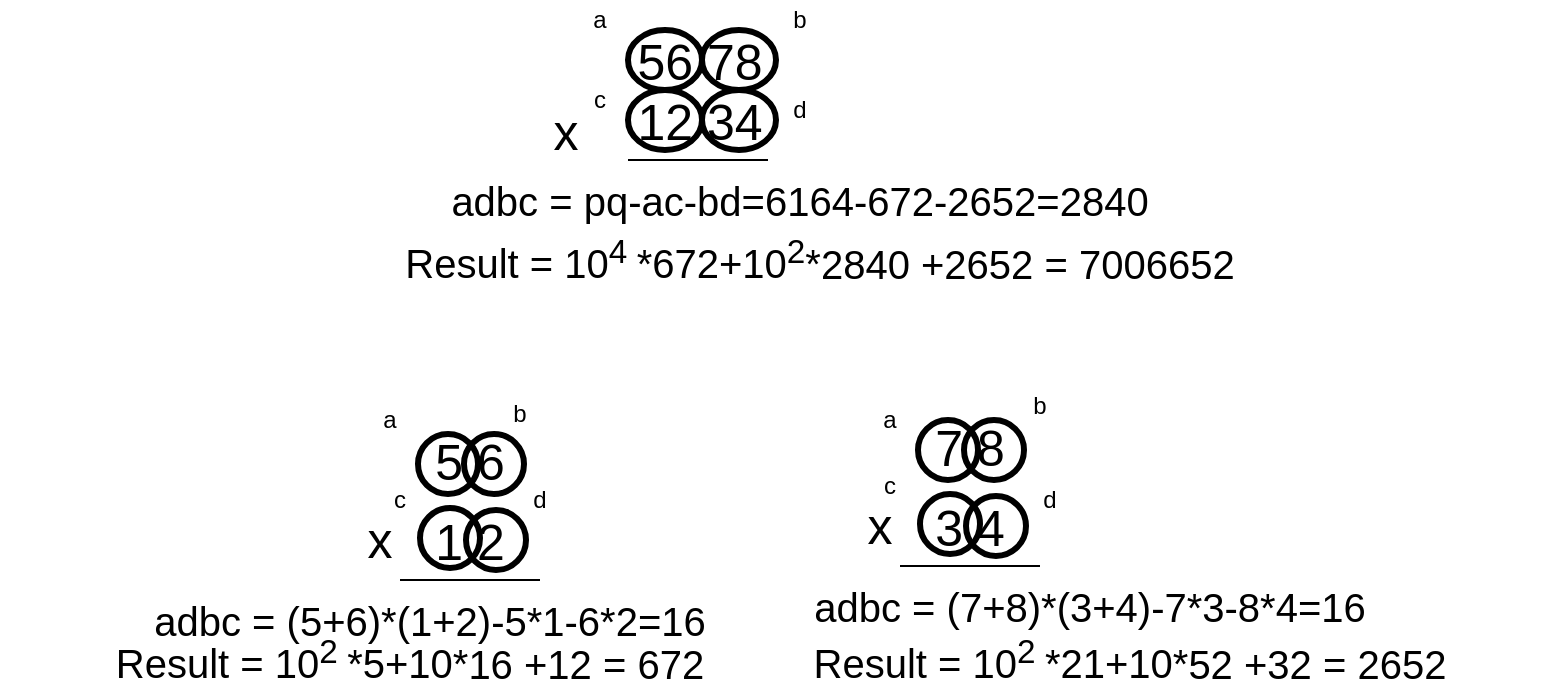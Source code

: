 <mxfile version="15.1.4" type="device"><diagram id="tFCo0vUlyNLFmkByf6Ww" name="Page-1"><mxGraphModel dx="1021" dy="1585" grid="1" gridSize="10" guides="1" tooltips="1" connect="1" arrows="1" fold="1" page="1" pageScale="1" pageWidth="850" pageHeight="1100" math="0" shadow="0"><root><mxCell id="0"/><mxCell id="1" parent="0"/><mxCell id="8dai9XDadQ3FHQoA3Z4v-23" value="" style="ellipse;whiteSpace=wrap;html=1;strokeWidth=3;fillColor=none;" vertex="1" parent="1"><mxGeometry x="673" y="208" width="30" height="30" as="geometry"/></mxCell><mxCell id="8dai9XDadQ3FHQoA3Z4v-22" value="" style="ellipse;whiteSpace=wrap;html=1;strokeWidth=3;fillColor=none;" vertex="1" parent="1"><mxGeometry x="650" y="207" width="30" height="30" as="geometry"/></mxCell><mxCell id="8dai9XDadQ3FHQoA3Z4v-20" value="" style="ellipse;whiteSpace=wrap;html=1;strokeWidth=3;fillColor=none;" vertex="1" parent="1"><mxGeometry x="649" y="170" width="30" height="30" as="geometry"/></mxCell><mxCell id="8dai9XDadQ3FHQoA3Z4v-21" value="" style="ellipse;whiteSpace=wrap;html=1;strokeWidth=3;fillColor=none;" vertex="1" parent="1"><mxGeometry x="672" y="170" width="30" height="30" as="geometry"/></mxCell><mxCell id="8dai9XDadQ3FHQoA3Z4v-1" value="&lt;font style=&quot;font-size: 25px&quot;&gt;5 6&lt;/font&gt;" style="text;html=1;strokeColor=none;fillColor=none;align=center;verticalAlign=middle;whiteSpace=wrap;rounded=0;strokeWidth=3;" vertex="1" parent="1"><mxGeometry x="405" y="180" width="40" height="20" as="geometry"/></mxCell><mxCell id="8dai9XDadQ3FHQoA3Z4v-2" value="&lt;font style=&quot;font-size: 25px&quot;&gt;1 2&lt;/font&gt;" style="text;html=1;strokeColor=none;fillColor=none;align=center;verticalAlign=middle;whiteSpace=wrap;rounded=0;" vertex="1" parent="1"><mxGeometry x="405" y="220" width="40" height="20" as="geometry"/></mxCell><mxCell id="8dai9XDadQ3FHQoA3Z4v-3" value="" style="ellipse;whiteSpace=wrap;html=1;strokeWidth=3;fillColor=none;" vertex="1" parent="1"><mxGeometry x="399" y="177" width="30" height="30" as="geometry"/></mxCell><mxCell id="8dai9XDadQ3FHQoA3Z4v-4" value="" style="ellipse;whiteSpace=wrap;html=1;strokeWidth=3;fillColor=none;" vertex="1" parent="1"><mxGeometry x="422" y="177" width="30" height="30" as="geometry"/></mxCell><mxCell id="8dai9XDadQ3FHQoA3Z4v-5" value="" style="ellipse;whiteSpace=wrap;html=1;strokeWidth=3;fillColor=none;" vertex="1" parent="1"><mxGeometry x="400" y="214" width="30" height="30" as="geometry"/></mxCell><mxCell id="8dai9XDadQ3FHQoA3Z4v-7" value="" style="ellipse;whiteSpace=wrap;html=1;strokeWidth=3;fillColor=none;" vertex="1" parent="1"><mxGeometry x="423" y="215" width="30" height="30" as="geometry"/></mxCell><mxCell id="8dai9XDadQ3FHQoA3Z4v-8" value="&lt;font style=&quot;font-size: 25px&quot;&gt;x&lt;/font&gt;" style="text;html=1;strokeColor=none;fillColor=none;align=center;verticalAlign=middle;whiteSpace=wrap;rounded=0;" vertex="1" parent="1"><mxGeometry x="360" y="219" width="40" height="20" as="geometry"/></mxCell><mxCell id="8dai9XDadQ3FHQoA3Z4v-18" value="&lt;font style=&quot;font-size: 25px&quot;&gt;7 8 &lt;br&gt;&lt;/font&gt;" style="text;html=1;strokeColor=none;fillColor=none;align=center;verticalAlign=middle;whiteSpace=wrap;rounded=0;strokeWidth=3;" vertex="1" parent="1"><mxGeometry x="655" y="173" width="40" height="20" as="geometry"/></mxCell><mxCell id="8dai9XDadQ3FHQoA3Z4v-9" value="" style="endArrow=none;html=1;" edge="1" parent="1"><mxGeometry width="50" height="50" relative="1" as="geometry"><mxPoint x="390" y="250" as="sourcePoint"/><mxPoint x="460" y="250" as="targetPoint"/></mxGeometry></mxCell><mxCell id="8dai9XDadQ3FHQoA3Z4v-19" value="&lt;font style=&quot;font-size: 25px&quot;&gt;3 4 &lt;br&gt;&lt;/font&gt;" style="text;html=1;strokeColor=none;fillColor=none;align=center;verticalAlign=middle;whiteSpace=wrap;rounded=0;" vertex="1" parent="1"><mxGeometry x="655" y="213" width="40" height="20" as="geometry"/></mxCell><mxCell id="8dai9XDadQ3FHQoA3Z4v-24" value="&lt;font style=&quot;font-size: 25px&quot;&gt;x&lt;/font&gt;" style="text;html=1;strokeColor=none;fillColor=none;align=center;verticalAlign=middle;whiteSpace=wrap;rounded=0;" vertex="1" parent="1"><mxGeometry x="610" y="212" width="40" height="20" as="geometry"/></mxCell><mxCell id="8dai9XDadQ3FHQoA3Z4v-25" value="" style="endArrow=none;html=1;" edge="1" parent="1"><mxGeometry width="50" height="50" relative="1" as="geometry"><mxPoint x="640" y="243" as="sourcePoint"/><mxPoint x="710" y="243" as="targetPoint"/></mxGeometry></mxCell><mxCell id="8dai9XDadQ3FHQoA3Z4v-26" value="&lt;div style=&quot;font-size: 20px&quot;&gt;&lt;font style=&quot;font-size: 20px&quot;&gt;Result = 10&lt;sup&gt;2 &lt;/sup&gt;*5+10*&lt;/font&gt;&lt;font style=&quot;font-size: 20px&quot;&gt;16 +12 = 672&lt;/font&gt;&lt;/div&gt;" style="text;html=1;strokeColor=none;fillColor=none;align=center;verticalAlign=middle;whiteSpace=wrap;rounded=0;" vertex="1" parent="1"><mxGeometry x="190" y="280" width="410" height="20" as="geometry"/></mxCell><mxCell id="8dai9XDadQ3FHQoA3Z4v-29" value="&lt;font style=&quot;font-size: 20px&quot;&gt;adbc = (5+6)*(1+2)-5*1-6*2=16&lt;/font&gt;" style="text;html=1;strokeColor=none;fillColor=none;align=center;verticalAlign=middle;whiteSpace=wrap;rounded=0;" vertex="1" parent="1"><mxGeometry x="260" y="260" width="290" height="20" as="geometry"/></mxCell><mxCell id="8dai9XDadQ3FHQoA3Z4v-30" value="a" style="text;html=1;strokeColor=none;fillColor=none;align=center;verticalAlign=middle;whiteSpace=wrap;rounded=0;" vertex="1" parent="1"><mxGeometry x="365" y="160" width="40" height="20" as="geometry"/></mxCell><mxCell id="8dai9XDadQ3FHQoA3Z4v-31" value="b" style="text;html=1;strokeColor=none;fillColor=none;align=center;verticalAlign=middle;whiteSpace=wrap;rounded=0;" vertex="1" parent="1"><mxGeometry x="430" y="157" width="40" height="20" as="geometry"/></mxCell><mxCell id="8dai9XDadQ3FHQoA3Z4v-32" value="c" style="text;html=1;strokeColor=none;fillColor=none;align=center;verticalAlign=middle;whiteSpace=wrap;rounded=0;" vertex="1" parent="1"><mxGeometry x="370" y="200" width="40" height="20" as="geometry"/></mxCell><mxCell id="8dai9XDadQ3FHQoA3Z4v-36" value="d" style="text;html=1;strokeColor=none;fillColor=none;align=center;verticalAlign=middle;whiteSpace=wrap;rounded=0;" vertex="1" parent="1"><mxGeometry x="440" y="200" width="40" height="20" as="geometry"/></mxCell><mxCell id="8dai9XDadQ3FHQoA3Z4v-37" value="&lt;font style=&quot;font-size: 20px&quot;&gt;adbc = (7+8)*(3+4)-7*3-8*4=16&lt;/font&gt;" style="text;html=1;strokeColor=none;fillColor=none;align=center;verticalAlign=middle;whiteSpace=wrap;rounded=0;" vertex="1" parent="1"><mxGeometry x="590" y="253" width="290" height="20" as="geometry"/></mxCell><mxCell id="8dai9XDadQ3FHQoA3Z4v-38" value="&lt;div style=&quot;font-size: 20px&quot;&gt;&lt;font style=&quot;font-size: 20px&quot;&gt;Result = 10&lt;sup&gt;2 &lt;/sup&gt;*21+10*&lt;/font&gt;&lt;font style=&quot;font-size: 20px&quot;&gt;52 +32 = 2652&lt;/font&gt;&lt;/div&gt;" style="text;html=1;strokeColor=none;fillColor=none;align=center;verticalAlign=middle;whiteSpace=wrap;rounded=0;" vertex="1" parent="1"><mxGeometry x="550" y="280" width="410" height="20" as="geometry"/></mxCell><mxCell id="8dai9XDadQ3FHQoA3Z4v-39" value="a" style="text;html=1;strokeColor=none;fillColor=none;align=center;verticalAlign=middle;whiteSpace=wrap;rounded=0;" vertex="1" parent="1"><mxGeometry x="615" y="160" width="40" height="20" as="geometry"/></mxCell><mxCell id="8dai9XDadQ3FHQoA3Z4v-40" value="c" style="text;html=1;strokeColor=none;fillColor=none;align=center;verticalAlign=middle;whiteSpace=wrap;rounded=0;" vertex="1" parent="1"><mxGeometry x="615" y="193" width="40" height="20" as="geometry"/></mxCell><mxCell id="8dai9XDadQ3FHQoA3Z4v-41" value="d" style="text;html=1;strokeColor=none;fillColor=none;align=center;verticalAlign=middle;whiteSpace=wrap;rounded=0;" vertex="1" parent="1"><mxGeometry x="695" y="200" width="40" height="20" as="geometry"/></mxCell><mxCell id="8dai9XDadQ3FHQoA3Z4v-42" value="b" style="text;html=1;strokeColor=none;fillColor=none;align=center;verticalAlign=middle;whiteSpace=wrap;rounded=0;" vertex="1" parent="1"><mxGeometry x="690" y="153" width="40" height="20" as="geometry"/></mxCell><mxCell id="8dai9XDadQ3FHQoA3Z4v-43" value="&lt;font style=&quot;font-size: 25px&quot;&gt;56 78&lt;br&gt;&lt;/font&gt;" style="text;html=1;strokeColor=none;fillColor=none;align=center;verticalAlign=middle;whiteSpace=wrap;rounded=0;strokeWidth=3;" vertex="1" parent="1"><mxGeometry x="480" y="-20" width="120" height="20" as="geometry"/></mxCell><mxCell id="8dai9XDadQ3FHQoA3Z4v-44" value="&lt;font style=&quot;font-size: 25px&quot;&gt;12 34 &lt;br&gt;&lt;/font&gt;" style="text;html=1;strokeColor=none;fillColor=none;align=center;verticalAlign=middle;whiteSpace=wrap;rounded=0;strokeWidth=3;" vertex="1" parent="1"><mxGeometry x="480" y="10" width="120" height="20" as="geometry"/></mxCell><mxCell id="8dai9XDadQ3FHQoA3Z4v-47" value="" style="ellipse;whiteSpace=wrap;html=1;strokeWidth=3;fillColor=none;" vertex="1" parent="1"><mxGeometry x="504" y="-25" width="37" height="30" as="geometry"/></mxCell><mxCell id="8dai9XDadQ3FHQoA3Z4v-48" value="" style="ellipse;whiteSpace=wrap;html=1;strokeWidth=3;fillColor=none;" vertex="1" parent="1"><mxGeometry x="541" y="-25" width="37" height="30" as="geometry"/></mxCell><mxCell id="8dai9XDadQ3FHQoA3Z4v-49" value="" style="ellipse;whiteSpace=wrap;html=1;strokeWidth=3;fillColor=none;" vertex="1" parent="1"><mxGeometry x="541" y="5" width="37" height="30" as="geometry"/></mxCell><mxCell id="8dai9XDadQ3FHQoA3Z4v-50" value="" style="ellipse;whiteSpace=wrap;html=1;strokeWidth=3;fillColor=none;" vertex="1" parent="1"><mxGeometry x="504" y="5" width="37" height="30" as="geometry"/></mxCell><mxCell id="8dai9XDadQ3FHQoA3Z4v-51" value="a" style="text;html=1;strokeColor=none;fillColor=none;align=center;verticalAlign=middle;whiteSpace=wrap;rounded=0;" vertex="1" parent="1"><mxGeometry x="470" y="-40" width="40" height="20" as="geometry"/></mxCell><mxCell id="8dai9XDadQ3FHQoA3Z4v-53" value="b" style="text;html=1;strokeColor=none;fillColor=none;align=center;verticalAlign=middle;whiteSpace=wrap;rounded=0;" vertex="1" parent="1"><mxGeometry x="570" y="-40" width="40" height="20" as="geometry"/></mxCell><mxCell id="8dai9XDadQ3FHQoA3Z4v-54" value="c" style="text;html=1;strokeColor=none;fillColor=none;align=center;verticalAlign=middle;whiteSpace=wrap;rounded=0;" vertex="1" parent="1"><mxGeometry x="470" width="40" height="20" as="geometry"/></mxCell><mxCell id="8dai9XDadQ3FHQoA3Z4v-55" value="d" style="text;html=1;strokeColor=none;fillColor=none;align=center;verticalAlign=middle;whiteSpace=wrap;rounded=0;" vertex="1" parent="1"><mxGeometry x="570" y="5" width="40" height="20" as="geometry"/></mxCell><mxCell id="8dai9XDadQ3FHQoA3Z4v-57" value="" style="endArrow=none;html=1;" edge="1" parent="1"><mxGeometry width="50" height="50" relative="1" as="geometry"><mxPoint x="504" y="40" as="sourcePoint"/><mxPoint x="574" y="40" as="targetPoint"/></mxGeometry></mxCell><mxCell id="8dai9XDadQ3FHQoA3Z4v-58" value="&lt;font style=&quot;font-size: 25px&quot;&gt;x&lt;/font&gt;" style="text;html=1;strokeColor=none;fillColor=none;align=center;verticalAlign=middle;whiteSpace=wrap;rounded=0;" vertex="1" parent="1"><mxGeometry x="453" y="15" width="40" height="20" as="geometry"/></mxCell><mxCell id="8dai9XDadQ3FHQoA3Z4v-59" value="&lt;font style=&quot;font-size: 20px&quot;&gt;adbc = pq-ac-bd=6164-672-2652=2840&lt;br&gt;&lt;/font&gt;" style="text;html=1;strokeColor=none;fillColor=none;align=center;verticalAlign=middle;whiteSpace=wrap;rounded=0;" vertex="1" parent="1"><mxGeometry x="330" y="50" width="520" height="20" as="geometry"/></mxCell><mxCell id="8dai9XDadQ3FHQoA3Z4v-60" value="&lt;div style=&quot;font-size: 20px&quot;&gt;&lt;font style=&quot;font-size: 20px&quot;&gt;Result = 10&lt;sup&gt;4 &lt;/sup&gt;*672+10&lt;sup&gt;2&lt;/sup&gt;*&lt;/font&gt;&lt;font style=&quot;font-size: 20px&quot;&gt;2840 +2652 = 7006652&lt;/font&gt;&lt;/div&gt;" style="text;html=1;strokeColor=none;fillColor=none;align=center;verticalAlign=middle;whiteSpace=wrap;rounded=0;" vertex="1" parent="1"><mxGeometry x="380" y="80" width="440" height="20" as="geometry"/></mxCell></root></mxGraphModel></diagram></mxfile>